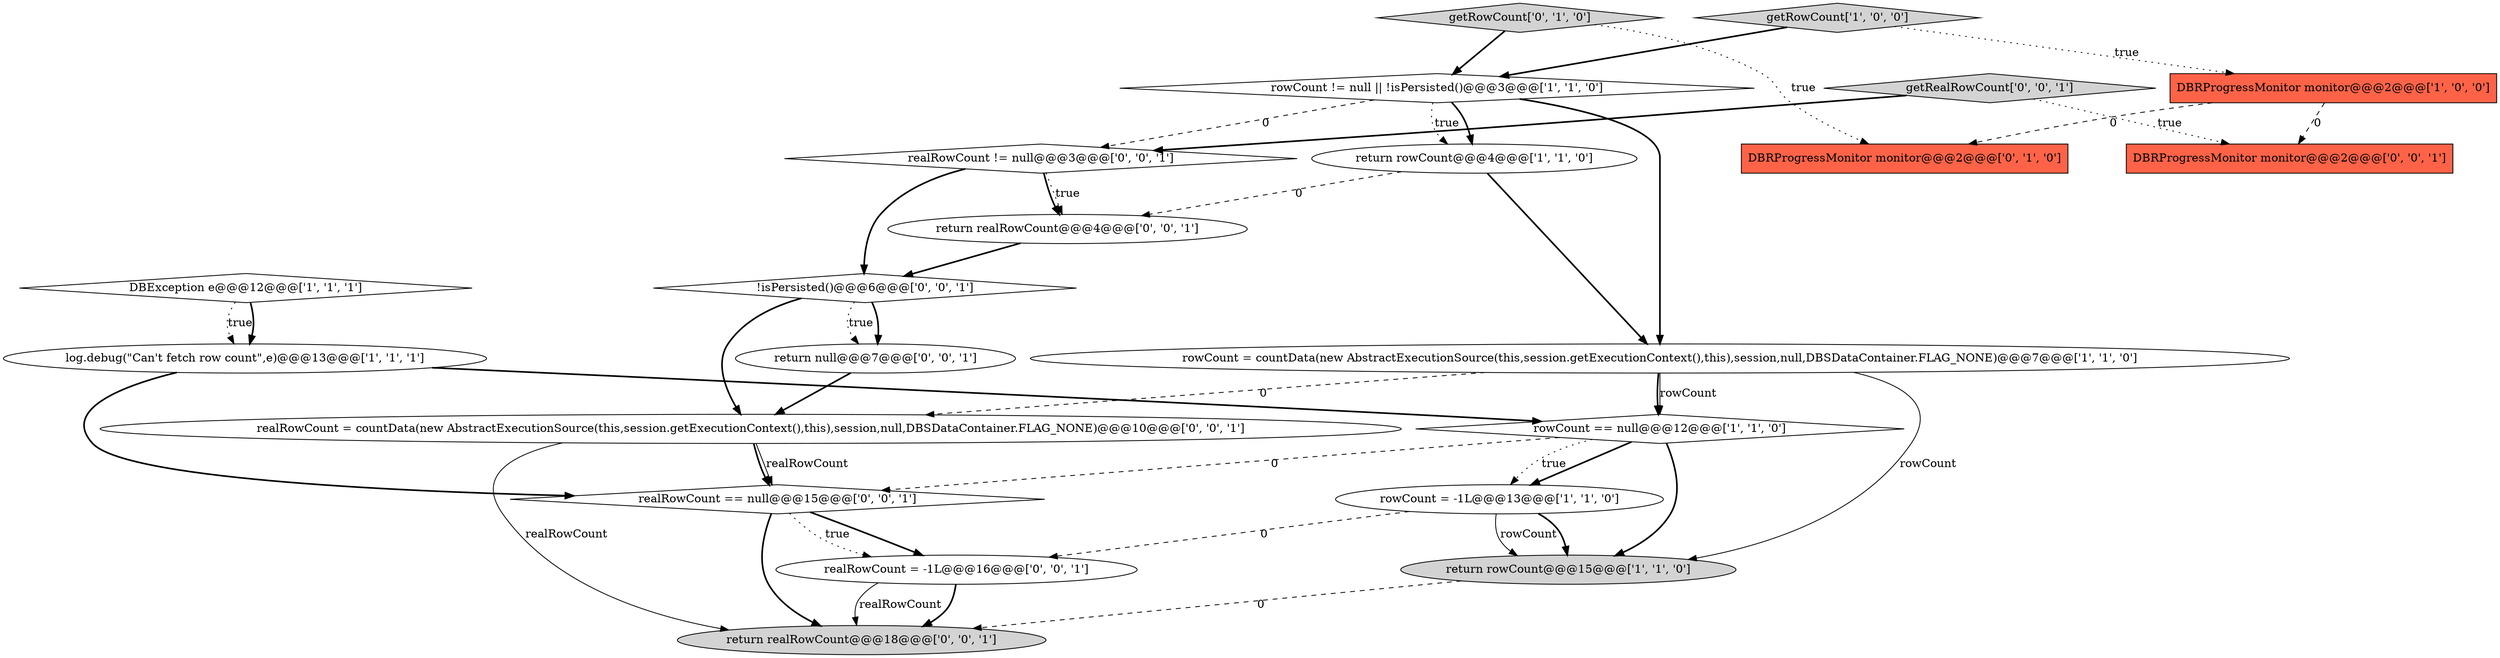 digraph {
14 [style = filled, label = "realRowCount != null@@@3@@@['0', '0', '1']", fillcolor = white, shape = diamond image = "AAA0AAABBB3BBB"];
15 [style = filled, label = "realRowCount = -1L@@@16@@@['0', '0', '1']", fillcolor = white, shape = ellipse image = "AAA0AAABBB3BBB"];
7 [style = filled, label = "rowCount = countData(new AbstractExecutionSource(this,session.getExecutionContext(),this),session,null,DBSDataContainer.FLAG_NONE)@@@7@@@['1', '1', '0']", fillcolor = white, shape = ellipse image = "AAA0AAABBB1BBB"];
5 [style = filled, label = "rowCount = -1L@@@13@@@['1', '1', '0']", fillcolor = white, shape = ellipse image = "AAA0AAABBB1BBB"];
1 [style = filled, label = "return rowCount@@@4@@@['1', '1', '0']", fillcolor = white, shape = ellipse image = "AAA0AAABBB1BBB"];
17 [style = filled, label = "getRealRowCount['0', '0', '1']", fillcolor = lightgray, shape = diamond image = "AAA0AAABBB3BBB"];
10 [style = filled, label = "getRowCount['0', '1', '0']", fillcolor = lightgray, shape = diamond image = "AAA0AAABBB2BBB"];
21 [style = filled, label = "DBRProgressMonitor monitor@@@2@@@['0', '0', '1']", fillcolor = tomato, shape = box image = "AAA0AAABBB3BBB"];
20 [style = filled, label = "realRowCount = countData(new AbstractExecutionSource(this,session.getExecutionContext(),this),session,null,DBSDataContainer.FLAG_NONE)@@@10@@@['0', '0', '1']", fillcolor = white, shape = ellipse image = "AAA0AAABBB3BBB"];
19 [style = filled, label = "!isPersisted()@@@6@@@['0', '0', '1']", fillcolor = white, shape = diamond image = "AAA0AAABBB3BBB"];
16 [style = filled, label = "realRowCount == null@@@15@@@['0', '0', '1']", fillcolor = white, shape = diamond image = "AAA0AAABBB3BBB"];
11 [style = filled, label = "DBRProgressMonitor monitor@@@2@@@['0', '1', '0']", fillcolor = tomato, shape = box image = "AAA1AAABBB2BBB"];
18 [style = filled, label = "return null@@@7@@@['0', '0', '1']", fillcolor = white, shape = ellipse image = "AAA0AAABBB3BBB"];
3 [style = filled, label = "DBException e@@@12@@@['1', '1', '1']", fillcolor = white, shape = diamond image = "AAA0AAABBB1BBB"];
12 [style = filled, label = "return realRowCount@@@4@@@['0', '0', '1']", fillcolor = white, shape = ellipse image = "AAA0AAABBB3BBB"];
4 [style = filled, label = "DBRProgressMonitor monitor@@@2@@@['1', '0', '0']", fillcolor = tomato, shape = box image = "AAA1AAABBB1BBB"];
2 [style = filled, label = "log.debug(\"Can't fetch row count\",e)@@@13@@@['1', '1', '1']", fillcolor = white, shape = ellipse image = "AAA0AAABBB1BBB"];
8 [style = filled, label = "rowCount == null@@@12@@@['1', '1', '0']", fillcolor = white, shape = diamond image = "AAA0AAABBB1BBB"];
6 [style = filled, label = "return rowCount@@@15@@@['1', '1', '0']", fillcolor = lightgray, shape = ellipse image = "AAA0AAABBB1BBB"];
0 [style = filled, label = "rowCount != null || !isPersisted()@@@3@@@['1', '1', '0']", fillcolor = white, shape = diamond image = "AAA0AAABBB1BBB"];
13 [style = filled, label = "return realRowCount@@@18@@@['0', '0', '1']", fillcolor = lightgray, shape = ellipse image = "AAA0AAABBB3BBB"];
9 [style = filled, label = "getRowCount['1', '0', '0']", fillcolor = lightgray, shape = diamond image = "AAA0AAABBB1BBB"];
16->15 [style = bold, label=""];
16->13 [style = bold, label=""];
19->18 [style = bold, label=""];
15->13 [style = bold, label=""];
8->16 [style = dashed, label="0"];
9->0 [style = bold, label=""];
14->12 [style = dotted, label="true"];
3->2 [style = dotted, label="true"];
19->20 [style = bold, label=""];
19->18 [style = dotted, label="true"];
7->20 [style = dashed, label="0"];
14->19 [style = bold, label=""];
5->6 [style = solid, label="rowCount"];
8->6 [style = bold, label=""];
6->13 [style = dashed, label="0"];
7->8 [style = bold, label=""];
4->21 [style = dashed, label="0"];
1->7 [style = bold, label=""];
0->7 [style = bold, label=""];
20->16 [style = solid, label="realRowCount"];
0->14 [style = dashed, label="0"];
1->12 [style = dashed, label="0"];
18->20 [style = bold, label=""];
7->8 [style = solid, label="rowCount"];
20->16 [style = bold, label=""];
5->6 [style = bold, label=""];
3->2 [style = bold, label=""];
8->5 [style = bold, label=""];
7->6 [style = solid, label="rowCount"];
10->11 [style = dotted, label="true"];
8->5 [style = dotted, label="true"];
17->14 [style = bold, label=""];
15->13 [style = solid, label="realRowCount"];
0->1 [style = bold, label=""];
14->12 [style = bold, label=""];
10->0 [style = bold, label=""];
9->4 [style = dotted, label="true"];
4->11 [style = dashed, label="0"];
12->19 [style = bold, label=""];
17->21 [style = dotted, label="true"];
5->15 [style = dashed, label="0"];
20->13 [style = solid, label="realRowCount"];
2->8 [style = bold, label=""];
0->1 [style = dotted, label="true"];
16->15 [style = dotted, label="true"];
2->16 [style = bold, label=""];
}
